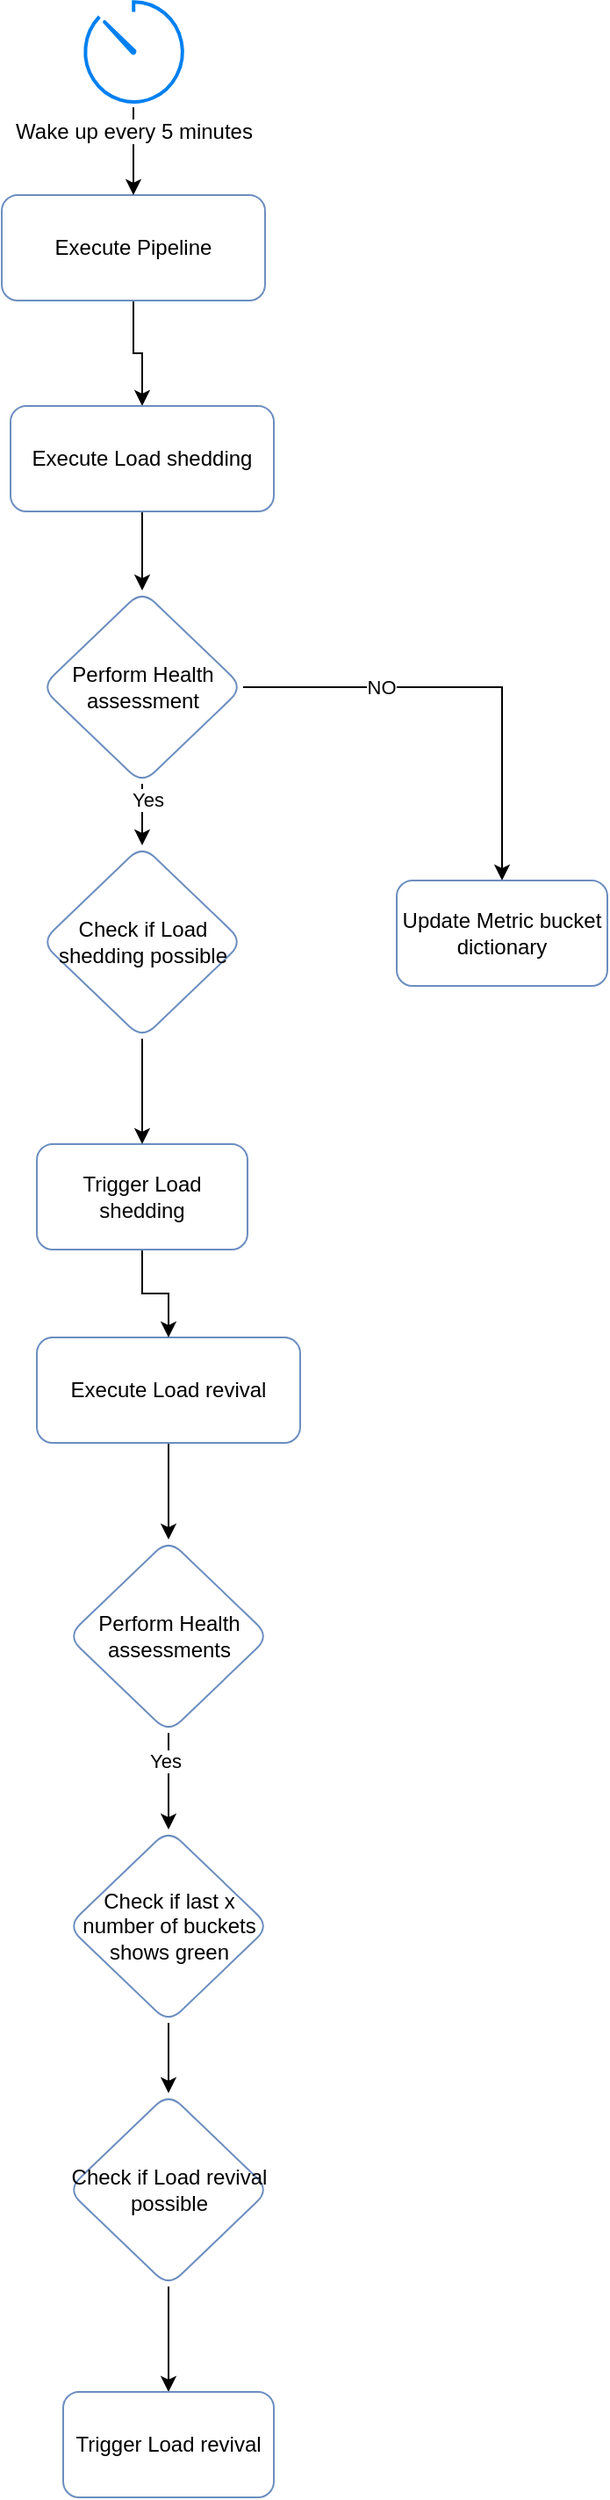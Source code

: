 <mxfile version="21.8.2" type="github">
  <diagram name="Page-1" id="dAORpLAhu03GmsztZ9Ba">
    <mxGraphModel dx="2001" dy="1529" grid="1" gridSize="10" guides="1" tooltips="1" connect="1" arrows="1" fold="1" page="1" pageScale="1" pageWidth="827" pageHeight="1169" background="#FFFFFF" math="0" shadow="0">
      <root>
        <mxCell id="0" />
        <mxCell id="1" parent="0" />
        <mxCell id="RVPC2M0uOGUdmJR0cu2y-6" style="edgeStyle=orthogonalEdgeStyle;rounded=0;orthogonalLoop=1;jettySize=auto;html=1;entryX=0.5;entryY=0;entryDx=0;entryDy=0;" edge="1" parent="1" source="RVPC2M0uOGUdmJR0cu2y-2" target="RVPC2M0uOGUdmJR0cu2y-8">
          <mxGeometry relative="1" as="geometry">
            <mxPoint x="180" y="370" as="targetPoint" />
          </mxGeometry>
        </mxCell>
        <mxCell id="RVPC2M0uOGUdmJR0cu2y-2" value="Execute Pipeline" style="rounded=1;whiteSpace=wrap;html=1;fillColor=default;strokeColor=#6c8ebf;" vertex="1" parent="1">
          <mxGeometry x="305" y="250" width="150" height="60" as="geometry" />
        </mxCell>
        <mxCell id="RVPC2M0uOGUdmJR0cu2y-5" style="edgeStyle=orthogonalEdgeStyle;rounded=0;orthogonalLoop=1;jettySize=auto;html=1;entryX=0.5;entryY=0;entryDx=0;entryDy=0;" edge="1" parent="1" source="RVPC2M0uOGUdmJR0cu2y-3" target="RVPC2M0uOGUdmJR0cu2y-2">
          <mxGeometry relative="1" as="geometry" />
        </mxCell>
        <mxCell id="RVPC2M0uOGUdmJR0cu2y-3" value="Wake up every 5 minutes" style="html=1;verticalLabelPosition=bottom;align=center;labelBackgroundColor=#ffffff;verticalAlign=top;strokeWidth=2;strokeColor=#0080F0;shadow=0;dashed=0;shape=mxgraph.ios7.icons.gauge;" vertex="1" parent="1">
          <mxGeometry x="350" y="140" width="60" height="60" as="geometry" />
        </mxCell>
        <mxCell id="RVPC2M0uOGUdmJR0cu2y-11" value="" style="edgeStyle=orthogonalEdgeStyle;rounded=0;orthogonalLoop=1;jettySize=auto;html=1;" edge="1" parent="1" source="RVPC2M0uOGUdmJR0cu2y-8" target="RVPC2M0uOGUdmJR0cu2y-10">
          <mxGeometry relative="1" as="geometry" />
        </mxCell>
        <mxCell id="RVPC2M0uOGUdmJR0cu2y-8" value="Execute Load shedding" style="rounded=1;whiteSpace=wrap;html=1;fillColor=default;strokeColor=#6c8ebf;" vertex="1" parent="1">
          <mxGeometry x="310" y="370" width="150" height="60" as="geometry" />
        </mxCell>
        <mxCell id="RVPC2M0uOGUdmJR0cu2y-15" value="" style="edgeStyle=orthogonalEdgeStyle;rounded=0;orthogonalLoop=1;jettySize=auto;html=1;" edge="1" parent="1" source="RVPC2M0uOGUdmJR0cu2y-9" target="RVPC2M0uOGUdmJR0cu2y-12">
          <mxGeometry relative="1" as="geometry" />
        </mxCell>
        <mxCell id="RVPC2M0uOGUdmJR0cu2y-9" value="Execute Load revival" style="rounded=1;whiteSpace=wrap;html=1;fillColor=default;strokeColor=#6c8ebf;" vertex="1" parent="1">
          <mxGeometry x="325" y="900" width="150" height="60" as="geometry" />
        </mxCell>
        <mxCell id="RVPC2M0uOGUdmJR0cu2y-18" value="" style="edgeStyle=orthogonalEdgeStyle;rounded=0;orthogonalLoop=1;jettySize=auto;html=1;" edge="1" parent="1" source="RVPC2M0uOGUdmJR0cu2y-10" target="RVPC2M0uOGUdmJR0cu2y-17">
          <mxGeometry relative="1" as="geometry" />
        </mxCell>
        <mxCell id="RVPC2M0uOGUdmJR0cu2y-19" value="NO" style="edgeLabel;html=1;align=center;verticalAlign=middle;resizable=0;points=[];" vertex="1" connectable="0" parent="RVPC2M0uOGUdmJR0cu2y-18">
          <mxGeometry x="-0.39" y="-5" relative="1" as="geometry">
            <mxPoint y="-5" as="offset" />
          </mxGeometry>
        </mxCell>
        <mxCell id="RVPC2M0uOGUdmJR0cu2y-26" value="" style="edgeStyle=orthogonalEdgeStyle;rounded=0;orthogonalLoop=1;jettySize=auto;html=1;" edge="1" parent="1" source="RVPC2M0uOGUdmJR0cu2y-10" target="RVPC2M0uOGUdmJR0cu2y-25">
          <mxGeometry relative="1" as="geometry" />
        </mxCell>
        <mxCell id="RVPC2M0uOGUdmJR0cu2y-29" value="Yes" style="edgeLabel;html=1;align=center;verticalAlign=middle;resizable=0;points=[];" vertex="1" connectable="0" parent="RVPC2M0uOGUdmJR0cu2y-26">
          <mxGeometry x="-0.6" y="3" relative="1" as="geometry">
            <mxPoint as="offset" />
          </mxGeometry>
        </mxCell>
        <mxCell id="RVPC2M0uOGUdmJR0cu2y-10" value="Perform Health assessment" style="rhombus;whiteSpace=wrap;html=1;strokeColor=#6c8ebf;rounded=1;" vertex="1" parent="1">
          <mxGeometry x="327.5" y="475" width="115" height="110" as="geometry" />
        </mxCell>
        <mxCell id="RVPC2M0uOGUdmJR0cu2y-22" value="" style="edgeStyle=orthogonalEdgeStyle;rounded=0;orthogonalLoop=1;jettySize=auto;html=1;" edge="1" parent="1" source="RVPC2M0uOGUdmJR0cu2y-30" target="RVPC2M0uOGUdmJR0cu2y-21">
          <mxGeometry relative="1" as="geometry" />
        </mxCell>
        <mxCell id="RVPC2M0uOGUdmJR0cu2y-12" value="Perform Health assessments" style="rhombus;whiteSpace=wrap;html=1;strokeColor=#6c8ebf;rounded=1;" vertex="1" parent="1">
          <mxGeometry x="342.5" y="1015" width="115" height="110" as="geometry" />
        </mxCell>
        <mxCell id="RVPC2M0uOGUdmJR0cu2y-34" value="" style="edgeStyle=orthogonalEdgeStyle;rounded=0;orthogonalLoop=1;jettySize=auto;html=1;" edge="1" parent="1" source="RVPC2M0uOGUdmJR0cu2y-13" target="RVPC2M0uOGUdmJR0cu2y-9">
          <mxGeometry relative="1" as="geometry" />
        </mxCell>
        <mxCell id="RVPC2M0uOGUdmJR0cu2y-13" value="Trigger Load shedding" style="rounded=1;whiteSpace=wrap;html=1;strokeColor=#6c8ebf;" vertex="1" parent="1">
          <mxGeometry x="325" y="790" width="120" height="60" as="geometry" />
        </mxCell>
        <mxCell id="RVPC2M0uOGUdmJR0cu2y-17" value="Update Metric bucket dictionary" style="whiteSpace=wrap;html=1;strokeColor=#6c8ebf;rounded=1;" vertex="1" parent="1">
          <mxGeometry x="530" y="640" width="120" height="60" as="geometry" />
        </mxCell>
        <mxCell id="RVPC2M0uOGUdmJR0cu2y-24" value="" style="edgeStyle=orthogonalEdgeStyle;rounded=0;orthogonalLoop=1;jettySize=auto;html=1;" edge="1" parent="1" source="RVPC2M0uOGUdmJR0cu2y-21" target="RVPC2M0uOGUdmJR0cu2y-23">
          <mxGeometry relative="1" as="geometry" />
        </mxCell>
        <mxCell id="RVPC2M0uOGUdmJR0cu2y-21" value="Check if Load revival possible" style="rhombus;whiteSpace=wrap;html=1;strokeColor=#6c8ebf;rounded=1;" vertex="1" parent="1">
          <mxGeometry x="342.5" y="1330" width="115" height="110" as="geometry" />
        </mxCell>
        <mxCell id="RVPC2M0uOGUdmJR0cu2y-23" value="Trigger Load revival" style="whiteSpace=wrap;html=1;strokeColor=#6c8ebf;rounded=1;" vertex="1" parent="1">
          <mxGeometry x="340" y="1500" width="120" height="60" as="geometry" />
        </mxCell>
        <mxCell id="RVPC2M0uOGUdmJR0cu2y-27" value="" style="edgeStyle=orthogonalEdgeStyle;rounded=0;orthogonalLoop=1;jettySize=auto;html=1;" edge="1" parent="1" source="RVPC2M0uOGUdmJR0cu2y-25" target="RVPC2M0uOGUdmJR0cu2y-13">
          <mxGeometry relative="1" as="geometry" />
        </mxCell>
        <mxCell id="RVPC2M0uOGUdmJR0cu2y-25" value="Check if Load shedding possible" style="rhombus;whiteSpace=wrap;html=1;strokeColor=#6c8ebf;rounded=1;" vertex="1" parent="1">
          <mxGeometry x="327.5" y="620" width="115" height="110" as="geometry" />
        </mxCell>
        <mxCell id="RVPC2M0uOGUdmJR0cu2y-31" value="" style="edgeStyle=orthogonalEdgeStyle;rounded=0;orthogonalLoop=1;jettySize=auto;html=1;" edge="1" parent="1" source="RVPC2M0uOGUdmJR0cu2y-12" target="RVPC2M0uOGUdmJR0cu2y-30">
          <mxGeometry relative="1" as="geometry">
            <mxPoint x="400" y="1125" as="sourcePoint" />
            <mxPoint x="400" y="1330" as="targetPoint" />
          </mxGeometry>
        </mxCell>
        <mxCell id="RVPC2M0uOGUdmJR0cu2y-32" value="Yes" style="edgeLabel;html=1;align=center;verticalAlign=middle;resizable=0;points=[];" vertex="1" connectable="0" parent="RVPC2M0uOGUdmJR0cu2y-31">
          <mxGeometry x="-0.418" y="-2" relative="1" as="geometry">
            <mxPoint as="offset" />
          </mxGeometry>
        </mxCell>
        <mxCell id="RVPC2M0uOGUdmJR0cu2y-30" value="Check if last x number of buckets shows green" style="rhombus;whiteSpace=wrap;html=1;strokeColor=#6c8ebf;rounded=1;" vertex="1" parent="1">
          <mxGeometry x="342.5" y="1180" width="115" height="110" as="geometry" />
        </mxCell>
      </root>
    </mxGraphModel>
  </diagram>
</mxfile>
